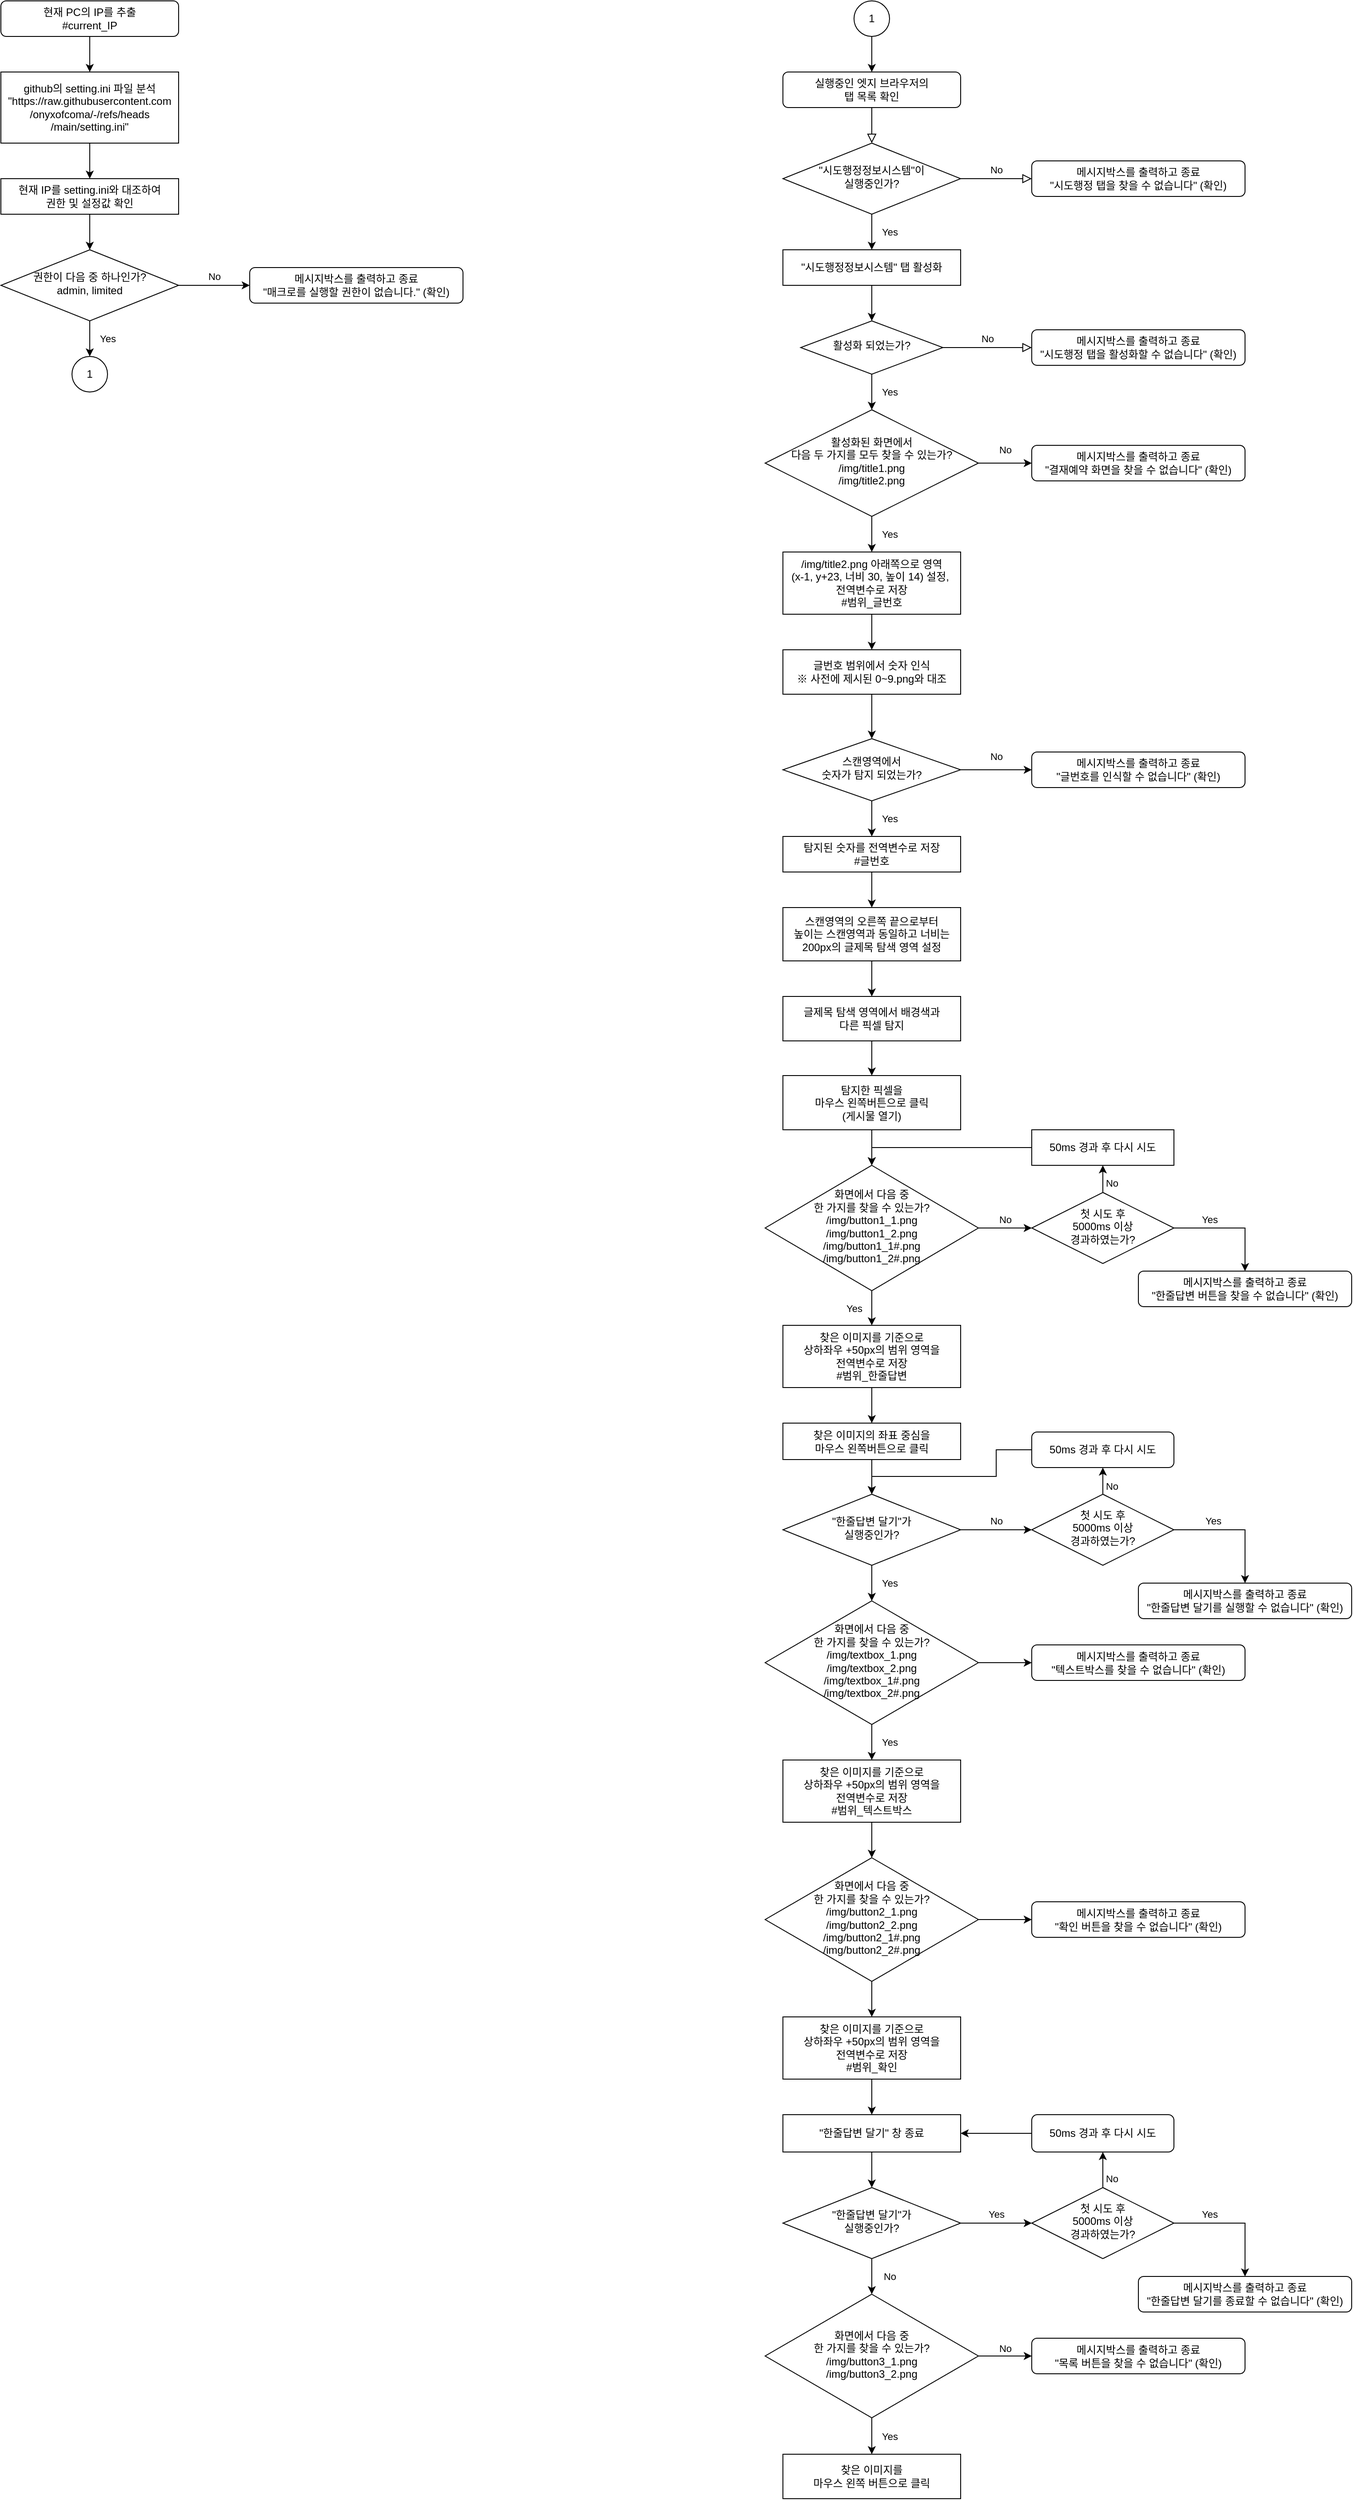 <mxfile version="26.0.2">
  <diagram id="C5RBs43oDa-KdzZeNtuy" name="Page-1">
    <mxGraphModel dx="2193" dy="743" grid="1" gridSize="10" guides="1" tooltips="1" connect="1" arrows="1" fold="1" page="1" pageScale="1" pageWidth="827" pageHeight="1169" math="0" shadow="0">
      <root>
        <mxCell id="WIyWlLk6GJQsqaUBKTNV-0" />
        <mxCell id="WIyWlLk6GJQsqaUBKTNV-1" parent="WIyWlLk6GJQsqaUBKTNV-0" />
        <mxCell id="WIyWlLk6GJQsqaUBKTNV-2" value="" style="rounded=0;html=1;jettySize=auto;orthogonalLoop=1;fontSize=11;endArrow=block;endFill=0;endSize=8;strokeWidth=1;shadow=0;labelBackgroundColor=none;edgeStyle=orthogonalEdgeStyle;" parent="WIyWlLk6GJQsqaUBKTNV-1" source="WIyWlLk6GJQsqaUBKTNV-3" target="WIyWlLk6GJQsqaUBKTNV-6" edge="1">
          <mxGeometry relative="1" as="geometry" />
        </mxCell>
        <mxCell id="WIyWlLk6GJQsqaUBKTNV-3" value="&lt;div&gt;&lt;span style=&quot;background-color: transparent; color: light-dark(rgb(0, 0, 0), rgb(255, 255, 255));&quot;&gt;실행중인 엣지 브라우저의 &lt;br&gt;탭 목록 확인&lt;/span&gt;&lt;/div&gt;" style="rounded=1;whiteSpace=wrap;html=1;fontSize=12;glass=0;strokeWidth=1;shadow=0;" parent="WIyWlLk6GJQsqaUBKTNV-1" vertex="1">
          <mxGeometry x="120" y="120" width="200" height="40" as="geometry" />
        </mxCell>
        <mxCell id="WIyWlLk6GJQsqaUBKTNV-5" value="No" style="edgeStyle=orthogonalEdgeStyle;rounded=0;html=1;jettySize=auto;orthogonalLoop=1;fontSize=11;endArrow=block;endFill=0;endSize=8;strokeWidth=1;shadow=0;labelBackgroundColor=none;" parent="WIyWlLk6GJQsqaUBKTNV-1" source="WIyWlLk6GJQsqaUBKTNV-6" target="WIyWlLk6GJQsqaUBKTNV-7" edge="1">
          <mxGeometry y="10" relative="1" as="geometry">
            <mxPoint as="offset" />
          </mxGeometry>
        </mxCell>
        <mxCell id="x-TKhPmcJuqdLEOBO6Op-1" value="Yes" style="edgeStyle=orthogonalEdgeStyle;rounded=0;orthogonalLoop=1;jettySize=auto;html=1;entryX=0.5;entryY=0;entryDx=0;entryDy=0;" parent="WIyWlLk6GJQsqaUBKTNV-1" source="WIyWlLk6GJQsqaUBKTNV-6" target="oy9CefHbfexG58ZCqU2Q-0" edge="1">
          <mxGeometry y="20" relative="1" as="geometry">
            <mxPoint as="offset" />
          </mxGeometry>
        </mxCell>
        <mxCell id="WIyWlLk6GJQsqaUBKTNV-6" value="&quot;시도행정정보시스템&quot;이 &lt;br&gt;실행중인가?" style="rhombus;whiteSpace=wrap;html=1;shadow=0;fontFamily=Helvetica;fontSize=12;align=center;strokeWidth=1;spacing=6;spacingTop=-4;" parent="WIyWlLk6GJQsqaUBKTNV-1" vertex="1">
          <mxGeometry x="120" y="200" width="200" height="80" as="geometry" />
        </mxCell>
        <mxCell id="WIyWlLk6GJQsqaUBKTNV-7" value="&lt;div&gt;메시지박스를 출력하고 종료&lt;/div&gt;&quot;시도행정 탭을 찾을 수 없습니다&quot; (확인)" style="rounded=1;whiteSpace=wrap;html=1;fontSize=12;glass=0;strokeWidth=1;shadow=0;" parent="WIyWlLk6GJQsqaUBKTNV-1" vertex="1">
          <mxGeometry x="400" y="220" width="240" height="40" as="geometry" />
        </mxCell>
        <mxCell id="WIyWlLk6GJQsqaUBKTNV-9" value="No" style="edgeStyle=orthogonalEdgeStyle;rounded=0;html=1;jettySize=auto;orthogonalLoop=1;fontSize=11;endArrow=block;endFill=0;endSize=8;strokeWidth=1;shadow=0;labelBackgroundColor=none;" parent="WIyWlLk6GJQsqaUBKTNV-1" source="WIyWlLk6GJQsqaUBKTNV-10" target="WIyWlLk6GJQsqaUBKTNV-12" edge="1">
          <mxGeometry y="10" relative="1" as="geometry">
            <mxPoint as="offset" />
          </mxGeometry>
        </mxCell>
        <mxCell id="_z8CFyTA9osbgb1sFMjA-69" value="Yes" style="edgeStyle=orthogonalEdgeStyle;rounded=0;orthogonalLoop=1;jettySize=auto;html=1;entryX=0.5;entryY=0;entryDx=0;entryDy=0;" parent="WIyWlLk6GJQsqaUBKTNV-1" source="WIyWlLk6GJQsqaUBKTNV-10" target="x-TKhPmcJuqdLEOBO6Op-2" edge="1">
          <mxGeometry y="20" relative="1" as="geometry">
            <mxPoint as="offset" />
          </mxGeometry>
        </mxCell>
        <mxCell id="WIyWlLk6GJQsqaUBKTNV-10" value="활성화 되었는가?" style="rhombus;whiteSpace=wrap;html=1;shadow=0;fontFamily=Helvetica;fontSize=12;align=center;strokeWidth=1;spacing=6;spacingTop=-4;" parent="WIyWlLk6GJQsqaUBKTNV-1" vertex="1">
          <mxGeometry x="140" y="400" width="160" height="60" as="geometry" />
        </mxCell>
        <mxCell id="WIyWlLk6GJQsqaUBKTNV-12" value="&lt;div&gt;메시지박스를 출력하고 종료&lt;/div&gt;&quot;시도행정 탭을 활성화할 수 없습니다&quot; (확인)" style="rounded=1;whiteSpace=wrap;html=1;fontSize=12;glass=0;strokeWidth=1;shadow=0;" parent="WIyWlLk6GJQsqaUBKTNV-1" vertex="1">
          <mxGeometry x="400" y="410" width="240" height="40" as="geometry" />
        </mxCell>
        <mxCell id="x-TKhPmcJuqdLEOBO6Op-0" style="edgeStyle=orthogonalEdgeStyle;rounded=0;orthogonalLoop=1;jettySize=auto;html=1;entryX=0.5;entryY=0;entryDx=0;entryDy=0;" parent="WIyWlLk6GJQsqaUBKTNV-1" source="oy9CefHbfexG58ZCqU2Q-0" target="WIyWlLk6GJQsqaUBKTNV-10" edge="1">
          <mxGeometry relative="1" as="geometry" />
        </mxCell>
        <mxCell id="oy9CefHbfexG58ZCqU2Q-0" value="&lt;div&gt;&lt;span style=&quot;background-color: transparent; color: light-dark(rgb(0, 0, 0), rgb(255, 255, 255));&quot;&gt;&quot;시도행정정보시스템&quot; 탭 활성화&lt;/span&gt;&lt;/div&gt;" style="rounded=0;whiteSpace=wrap;html=1;fontSize=12;glass=0;strokeWidth=1;shadow=0;" parent="WIyWlLk6GJQsqaUBKTNV-1" vertex="1">
          <mxGeometry x="120" y="320" width="200" height="40" as="geometry" />
        </mxCell>
        <mxCell id="x-TKhPmcJuqdLEOBO6Op-5" value="No" style="edgeStyle=orthogonalEdgeStyle;rounded=0;orthogonalLoop=1;jettySize=auto;html=1;entryX=0;entryY=0.5;entryDx=0;entryDy=0;" parent="WIyWlLk6GJQsqaUBKTNV-1" source="x-TKhPmcJuqdLEOBO6Op-2" target="x-TKhPmcJuqdLEOBO6Op-4" edge="1">
          <mxGeometry y="15" relative="1" as="geometry">
            <mxPoint as="offset" />
          </mxGeometry>
        </mxCell>
        <mxCell id="x-TKhPmcJuqdLEOBO6Op-9" value="Yes" style="edgeStyle=orthogonalEdgeStyle;rounded=0;orthogonalLoop=1;jettySize=auto;html=1;entryX=0.5;entryY=0;entryDx=0;entryDy=0;" parent="WIyWlLk6GJQsqaUBKTNV-1" source="x-TKhPmcJuqdLEOBO6Op-2" target="x-TKhPmcJuqdLEOBO6Op-7" edge="1">
          <mxGeometry y="20" relative="1" as="geometry">
            <mxPoint as="offset" />
          </mxGeometry>
        </mxCell>
        <mxCell id="x-TKhPmcJuqdLEOBO6Op-2" value="활성화된 화면에서&lt;div&gt;다음 두 가지를 모두 찾을 수 있는가?&lt;br&gt;/img/title1.png&lt;/div&gt;&lt;div&gt;/img/title2.png&lt;/div&gt;" style="rhombus;whiteSpace=wrap;html=1;shadow=0;fontFamily=Helvetica;fontSize=12;align=center;strokeWidth=1;spacing=6;spacingTop=-4;" parent="WIyWlLk6GJQsqaUBKTNV-1" vertex="1">
          <mxGeometry x="100" y="500" width="240" height="120" as="geometry" />
        </mxCell>
        <mxCell id="x-TKhPmcJuqdLEOBO6Op-4" value="&lt;div&gt;메시지박스를 출력하고 종료&lt;/div&gt;&quot;결재예약 화면을 찾을 수 없습니다&quot; (확인)" style="rounded=1;whiteSpace=wrap;html=1;fontSize=12;glass=0;strokeWidth=1;shadow=0;" parent="WIyWlLk6GJQsqaUBKTNV-1" vertex="1">
          <mxGeometry x="400" y="540" width="240" height="40" as="geometry" />
        </mxCell>
        <mxCell id="x-TKhPmcJuqdLEOBO6Op-13" value="Yes" style="edgeStyle=orthogonalEdgeStyle;rounded=0;orthogonalLoop=1;jettySize=auto;html=1;entryX=0.5;entryY=0;entryDx=0;entryDy=0;" parent="WIyWlLk6GJQsqaUBKTNV-1" source="x-TKhPmcJuqdLEOBO6Op-6" target="x-TKhPmcJuqdLEOBO6Op-11" edge="1">
          <mxGeometry y="20" relative="1" as="geometry">
            <mxPoint as="offset" />
          </mxGeometry>
        </mxCell>
        <mxCell id="x-TKhPmcJuqdLEOBO6Op-15" value="No" style="edgeStyle=orthogonalEdgeStyle;rounded=0;orthogonalLoop=1;jettySize=auto;html=1;entryX=0;entryY=0.5;entryDx=0;entryDy=0;" parent="WIyWlLk6GJQsqaUBKTNV-1" source="x-TKhPmcJuqdLEOBO6Op-6" target="x-TKhPmcJuqdLEOBO6Op-14" edge="1">
          <mxGeometry y="15" relative="1" as="geometry">
            <mxPoint as="offset" />
          </mxGeometry>
        </mxCell>
        <mxCell id="x-TKhPmcJuqdLEOBO6Op-6" value="스캔영역에서 &lt;br&gt;숫자가 탐지 되었는가?" style="rhombus;whiteSpace=wrap;html=1;shadow=0;fontFamily=Helvetica;fontSize=12;align=center;strokeWidth=1;spacing=6;spacingTop=-4;" parent="WIyWlLk6GJQsqaUBKTNV-1" vertex="1">
          <mxGeometry x="120" y="870" width="200" height="70" as="geometry" />
        </mxCell>
        <mxCell id="x-TKhPmcJuqdLEOBO6Op-17" style="edgeStyle=orthogonalEdgeStyle;rounded=0;orthogonalLoop=1;jettySize=auto;html=1;entryX=0.5;entryY=0;entryDx=0;entryDy=0;" parent="WIyWlLk6GJQsqaUBKTNV-1" source="x-TKhPmcJuqdLEOBO6Op-7" target="x-TKhPmcJuqdLEOBO6Op-16" edge="1">
          <mxGeometry relative="1" as="geometry" />
        </mxCell>
        <mxCell id="x-TKhPmcJuqdLEOBO6Op-7" value="/img/title2.png 아래쪽으로 영역&lt;br&gt;(x-1, y+23, 너비 30, 높이 14) 설정,&lt;span style=&quot;background-color: transparent; color: light-dark(rgb(0, 0, 0), rgb(255, 255, 255));&quot;&gt;&amp;nbsp;&lt;br&gt;전역변수로 저장&lt;/span&gt;&lt;div&gt;&lt;span style=&quot;background-color: transparent; color: light-dark(rgb(0, 0, 0), rgb(255, 255, 255));&quot;&gt;#범위_글번호&lt;/span&gt;&lt;/div&gt;" style="rounded=0;whiteSpace=wrap;html=1;fontSize=12;glass=0;strokeWidth=1;shadow=0;" parent="WIyWlLk6GJQsqaUBKTNV-1" vertex="1">
          <mxGeometry x="120" y="660" width="200" height="70" as="geometry" />
        </mxCell>
        <mxCell id="x-TKhPmcJuqdLEOBO6Op-20" style="edgeStyle=orthogonalEdgeStyle;rounded=0;orthogonalLoop=1;jettySize=auto;html=1;exitX=0.5;exitY=1;exitDx=0;exitDy=0;entryX=0.5;entryY=0;entryDx=0;entryDy=0;" parent="WIyWlLk6GJQsqaUBKTNV-1" source="x-TKhPmcJuqdLEOBO6Op-11" target="x-TKhPmcJuqdLEOBO6Op-19" edge="1">
          <mxGeometry relative="1" as="geometry" />
        </mxCell>
        <mxCell id="x-TKhPmcJuqdLEOBO6Op-11" value="탐지된 숫자를 전역변수로 저장&lt;div&gt;#글번호&lt;/div&gt;" style="rounded=0;whiteSpace=wrap;html=1;fontSize=12;glass=0;strokeWidth=1;shadow=0;" parent="WIyWlLk6GJQsqaUBKTNV-1" vertex="1">
          <mxGeometry x="120" y="980" width="200" height="40" as="geometry" />
        </mxCell>
        <mxCell id="x-TKhPmcJuqdLEOBO6Op-14" value="&lt;div&gt;메시지박스를 출력하고 종료&lt;/div&gt;&quot;글번호를 인식할 수 없습니다&quot; (확인)" style="rounded=1;whiteSpace=wrap;html=1;fontSize=12;glass=0;strokeWidth=1;shadow=0;" parent="WIyWlLk6GJQsqaUBKTNV-1" vertex="1">
          <mxGeometry x="400" y="885" width="240" height="40" as="geometry" />
        </mxCell>
        <mxCell id="x-TKhPmcJuqdLEOBO6Op-18" style="edgeStyle=orthogonalEdgeStyle;rounded=0;orthogonalLoop=1;jettySize=auto;html=1;exitX=0.5;exitY=1;exitDx=0;exitDy=0;entryX=0.5;entryY=0;entryDx=0;entryDy=0;" parent="WIyWlLk6GJQsqaUBKTNV-1" source="x-TKhPmcJuqdLEOBO6Op-16" target="x-TKhPmcJuqdLEOBO6Op-6" edge="1">
          <mxGeometry relative="1" as="geometry" />
        </mxCell>
        <mxCell id="x-TKhPmcJuqdLEOBO6Op-16" value="글번호 범위에서&amp;nbsp;숫자 인식&lt;div&gt;※ 사전에 제시된 0~9.png와 대조&lt;/div&gt;" style="rounded=0;whiteSpace=wrap;html=1;fontSize=12;glass=0;strokeWidth=1;shadow=0;" parent="WIyWlLk6GJQsqaUBKTNV-1" vertex="1">
          <mxGeometry x="120" y="770" width="200" height="50" as="geometry" />
        </mxCell>
        <mxCell id="_z8CFyTA9osbgb1sFMjA-12" style="edgeStyle=orthogonalEdgeStyle;rounded=0;orthogonalLoop=1;jettySize=auto;html=1;entryX=0.5;entryY=0;entryDx=0;entryDy=0;" parent="WIyWlLk6GJQsqaUBKTNV-1" source="x-TKhPmcJuqdLEOBO6Op-19" target="_z8CFyTA9osbgb1sFMjA-11" edge="1">
          <mxGeometry relative="1" as="geometry" />
        </mxCell>
        <mxCell id="x-TKhPmcJuqdLEOBO6Op-19" value="&lt;div&gt;&lt;span style=&quot;background-color: transparent; color: light-dark(rgb(0, 0, 0), rgb(255, 255, 255));&quot;&gt;스캔영역의 오른쪽 끝으로부터&lt;/span&gt;&lt;/div&gt;&lt;div&gt;&lt;span style=&quot;background-color: transparent; color: light-dark(rgb(0, 0, 0), rgb(255, 255, 255));&quot;&gt;높이는&amp;nbsp;&lt;/span&gt;&lt;span style=&quot;background-color: transparent; color: light-dark(rgb(0, 0, 0), rgb(255, 255, 255));&quot;&gt;스캔영역과 동일하고&amp;nbsp;&lt;/span&gt;&lt;span style=&quot;background-color: transparent; color: light-dark(rgb(0, 0, 0), rgb(255, 255, 255));&quot;&gt;너비는 200px&lt;/span&gt;&lt;span style=&quot;background-color: transparent; color: light-dark(rgb(0, 0, 0), rgb(255, 255, 255));&quot;&gt;의 글제목 탐색 영역 설정&lt;/span&gt;&lt;/div&gt;" style="rounded=0;whiteSpace=wrap;html=1;fontSize=12;glass=0;strokeWidth=1;shadow=0;" parent="WIyWlLk6GJQsqaUBKTNV-1" vertex="1">
          <mxGeometry x="120" y="1060" width="200" height="60" as="geometry" />
        </mxCell>
        <mxCell id="_z8CFyTA9osbgb1sFMjA-8" value="Yes" style="edgeStyle=orthogonalEdgeStyle;rounded=0;orthogonalLoop=1;jettySize=auto;html=1;entryX=0.5;entryY=0;entryDx=0;entryDy=0;" parent="WIyWlLk6GJQsqaUBKTNV-1" source="_z8CFyTA9osbgb1sFMjA-0" target="_z8CFyTA9osbgb1sFMjA-7" edge="1">
          <mxGeometry y="20" relative="1" as="geometry">
            <mxPoint as="offset" />
          </mxGeometry>
        </mxCell>
        <mxCell id="_z8CFyTA9osbgb1sFMjA-40" value="No" style="edgeStyle=orthogonalEdgeStyle;rounded=0;orthogonalLoop=1;jettySize=auto;html=1;exitX=1;exitY=0.5;exitDx=0;exitDy=0;entryX=0;entryY=0.5;entryDx=0;entryDy=0;" parent="WIyWlLk6GJQsqaUBKTNV-1" source="_z8CFyTA9osbgb1sFMjA-0" target="_z8CFyTA9osbgb1sFMjA-37" edge="1">
          <mxGeometry y="11" relative="1" as="geometry">
            <mxPoint y="1" as="offset" />
          </mxGeometry>
        </mxCell>
        <mxCell id="_z8CFyTA9osbgb1sFMjA-0" value="화면에서 다음&amp;nbsp;&lt;span style=&quot;color: light-dark(rgb(0, 0, 0), rgb(255, 255, 255)); background-color: transparent;&quot;&gt;중 &lt;br&gt;한 가지를&amp;nbsp;&lt;/span&gt;&lt;span style=&quot;color: light-dark(rgb(0, 0, 0), rgb(255, 255, 255)); background-color: transparent;&quot;&gt;찾을 수 있는가?&lt;/span&gt;&lt;br&gt;/img/button1_1.png&lt;div&gt;&lt;span style=&quot;background-color: transparent; color: light-dark(rgb(0, 0, 0), rgb(255, 255, 255));&quot;&gt;/img/button1_2.png&lt;/span&gt;&lt;/div&gt;&lt;div&gt;&lt;span style=&quot;background-color: transparent; color: light-dark(rgb(0, 0, 0), rgb(255, 255, 255));&quot;&gt;/img/button1_1#.png&lt;/span&gt;&lt;/div&gt;&lt;div&gt;&lt;span style=&quot;background-color: transparent; color: light-dark(rgb(0, 0, 0), rgb(255, 255, 255));&quot;&gt;/img/button1_2#.png&lt;/span&gt;&lt;/div&gt;" style="rhombus;whiteSpace=wrap;html=1;shadow=0;fontFamily=Helvetica;fontSize=12;align=center;strokeWidth=1;spacing=6;spacingTop=-4;" parent="WIyWlLk6GJQsqaUBKTNV-1" vertex="1">
          <mxGeometry x="100" y="1350" width="240" height="141" as="geometry" />
        </mxCell>
        <mxCell id="_z8CFyTA9osbgb1sFMjA-10" style="edgeStyle=orthogonalEdgeStyle;rounded=0;orthogonalLoop=1;jettySize=auto;html=1;exitX=0.5;exitY=1;exitDx=0;exitDy=0;entryX=0.5;entryY=0;entryDx=0;entryDy=0;" parent="WIyWlLk6GJQsqaUBKTNV-1" source="_z8CFyTA9osbgb1sFMjA-7" target="_z8CFyTA9osbgb1sFMjA-9" edge="1">
          <mxGeometry relative="1" as="geometry" />
        </mxCell>
        <mxCell id="_z8CFyTA9osbgb1sFMjA-7" value="찾은 이미지를 기준으로 &lt;br&gt;상하좌우 +50px의 범위 영역을 &lt;br&gt;전역변수로 저장&lt;div&gt;#범위_&lt;span style=&quot;background-color: transparent; color: light-dark(rgb(0, 0, 0), rgb(255, 255, 255));&quot;&gt;한줄답변&lt;/span&gt;&lt;/div&gt;" style="rounded=0;whiteSpace=wrap;html=1;fontSize=12;glass=0;strokeWidth=1;shadow=0;" parent="WIyWlLk6GJQsqaUBKTNV-1" vertex="1">
          <mxGeometry x="120" y="1530" width="200" height="70" as="geometry" />
        </mxCell>
        <mxCell id="_z8CFyTA9osbgb1sFMjA-60" style="edgeStyle=orthogonalEdgeStyle;rounded=0;orthogonalLoop=1;jettySize=auto;html=1;exitX=0.5;exitY=1;exitDx=0;exitDy=0;entryX=0.5;entryY=0;entryDx=0;entryDy=0;" parent="WIyWlLk6GJQsqaUBKTNV-1" source="_z8CFyTA9osbgb1sFMjA-9" target="_z8CFyTA9osbgb1sFMjA-57" edge="1">
          <mxGeometry relative="1" as="geometry" />
        </mxCell>
        <mxCell id="_z8CFyTA9osbgb1sFMjA-9" value="&lt;div&gt;찾은 이미지의 좌표 중심을&lt;br&gt;마우스 왼쪽버튼으로 클릭&lt;/div&gt;" style="rounded=0;whiteSpace=wrap;html=1;fontSize=12;glass=0;strokeWidth=1;shadow=0;" parent="WIyWlLk6GJQsqaUBKTNV-1" vertex="1">
          <mxGeometry x="120" y="1640" width="200" height="41" as="geometry" />
        </mxCell>
        <mxCell id="_z8CFyTA9osbgb1sFMjA-15" style="edgeStyle=orthogonalEdgeStyle;rounded=0;orthogonalLoop=1;jettySize=auto;html=1;exitX=0.5;exitY=1;exitDx=0;exitDy=0;entryX=0.5;entryY=0;entryDx=0;entryDy=0;" parent="WIyWlLk6GJQsqaUBKTNV-1" source="_z8CFyTA9osbgb1sFMjA-11" target="_z8CFyTA9osbgb1sFMjA-14" edge="1">
          <mxGeometry relative="1" as="geometry" />
        </mxCell>
        <mxCell id="_z8CFyTA9osbgb1sFMjA-11" value="&lt;div&gt;&lt;span style=&quot;background-color: transparent; color: light-dark(rgb(0, 0, 0), rgb(255, 255, 255));&quot;&gt;글제목 탐색 영역에서 배경색과 &lt;br&gt;다른 픽셀 탐지&lt;/span&gt;&lt;/div&gt;" style="rounded=0;whiteSpace=wrap;html=1;fontSize=12;glass=0;strokeWidth=1;shadow=0;" parent="WIyWlLk6GJQsqaUBKTNV-1" vertex="1">
          <mxGeometry x="120" y="1160" width="200" height="50" as="geometry" />
        </mxCell>
        <mxCell id="_z8CFyTA9osbgb1sFMjA-16" style="edgeStyle=orthogonalEdgeStyle;rounded=0;orthogonalLoop=1;jettySize=auto;html=1;exitX=0.5;exitY=1;exitDx=0;exitDy=0;" parent="WIyWlLk6GJQsqaUBKTNV-1" source="_z8CFyTA9osbgb1sFMjA-14" edge="1">
          <mxGeometry relative="1" as="geometry">
            <mxPoint x="220" y="1350" as="targetPoint" />
          </mxGeometry>
        </mxCell>
        <mxCell id="_z8CFyTA9osbgb1sFMjA-14" value="&lt;div&gt;&lt;span style=&quot;background-color: transparent; color: light-dark(rgb(0, 0, 0), rgb(255, 255, 255));&quot;&gt;탐지한 픽셀을 &lt;br&gt;마우스 왼쪽버튼으로 클릭&lt;/span&gt;&lt;/div&gt;&lt;div&gt;(게시물 열기)&lt;/div&gt;" style="rounded=0;whiteSpace=wrap;html=1;fontSize=12;glass=0;strokeWidth=1;shadow=0;" parent="WIyWlLk6GJQsqaUBKTNV-1" vertex="1">
          <mxGeometry x="120" y="1249" width="200" height="61" as="geometry" />
        </mxCell>
        <mxCell id="_z8CFyTA9osbgb1sFMjA-26" value="Yes" style="edgeStyle=orthogonalEdgeStyle;rounded=0;orthogonalLoop=1;jettySize=auto;html=1;exitX=0.5;exitY=1;exitDx=0;exitDy=0;entryX=0.5;entryY=0;entryDx=0;entryDy=0;" parent="WIyWlLk6GJQsqaUBKTNV-1" source="_z8CFyTA9osbgb1sFMjA-19" target="_z8CFyTA9osbgb1sFMjA-25" edge="1">
          <mxGeometry y="20" relative="1" as="geometry">
            <mxPoint as="offset" />
          </mxGeometry>
        </mxCell>
        <mxCell id="_z8CFyTA9osbgb1sFMjA-65" style="edgeStyle=orthogonalEdgeStyle;rounded=0;orthogonalLoop=1;jettySize=auto;html=1;exitX=1;exitY=0.5;exitDx=0;exitDy=0;entryX=0;entryY=0.5;entryDx=0;entryDy=0;" parent="WIyWlLk6GJQsqaUBKTNV-1" source="_z8CFyTA9osbgb1sFMjA-19" target="_z8CFyTA9osbgb1sFMjA-64" edge="1">
          <mxGeometry relative="1" as="geometry" />
        </mxCell>
        <mxCell id="_z8CFyTA9osbgb1sFMjA-19" value="화면에서 다음&amp;nbsp;&lt;span style=&quot;background-color: transparent;&quot;&gt;중&lt;br&gt;한 가지를&amp;nbsp;&lt;/span&gt;&lt;span style=&quot;background-color: transparent;&quot;&gt;찾을 수 있는가?&lt;/span&gt;&lt;br&gt;/img/textbox_1.png&lt;div&gt;&lt;span style=&quot;background-color: transparent;&quot;&gt;&lt;font&gt;/img/&lt;/font&gt;textbox_2.&lt;font&gt;png&lt;/font&gt;&lt;/span&gt;&lt;/div&gt;&lt;div&gt;&lt;span style=&quot;background-color: transparent;&quot;&gt;&lt;font&gt;/img/&lt;/font&gt;textbox_1#&lt;font&gt;.png&lt;/font&gt;&lt;/span&gt;&lt;/div&gt;&lt;div&gt;&lt;span style=&quot;background-color: transparent;&quot;&gt;&lt;font&gt;/img/&lt;/font&gt;textbox_2&lt;font&gt;#.png&lt;/font&gt;&lt;/span&gt;&lt;/div&gt;" style="rhombus;whiteSpace=wrap;html=1;shadow=0;fontFamily=Helvetica;fontSize=12;align=center;strokeWidth=1;spacing=6;spacingTop=-4;fontColor=default;" parent="WIyWlLk6GJQsqaUBKTNV-1" vertex="1">
          <mxGeometry x="100" y="1840" width="240" height="139" as="geometry" />
        </mxCell>
        <mxCell id="_z8CFyTA9osbgb1sFMjA-62" style="edgeStyle=orthogonalEdgeStyle;rounded=0;orthogonalLoop=1;jettySize=auto;html=1;exitX=0;exitY=0.5;exitDx=0;exitDy=0;entryX=0.5;entryY=0;entryDx=0;entryDy=0;" parent="WIyWlLk6GJQsqaUBKTNV-1" source="_z8CFyTA9osbgb1sFMjA-21" target="_z8CFyTA9osbgb1sFMjA-57" edge="1">
          <mxGeometry relative="1" as="geometry">
            <Array as="points">
              <mxPoint x="360" y="1670" />
              <mxPoint x="360" y="1700" />
              <mxPoint x="220" y="1700" />
            </Array>
          </mxGeometry>
        </mxCell>
        <mxCell id="_z8CFyTA9osbgb1sFMjA-21" value="50ms 경과 후 다시 시도" style="rounded=1;whiteSpace=wrap;html=1;fontSize=12;glass=0;strokeWidth=1;shadow=0;" parent="WIyWlLk6GJQsqaUBKTNV-1" vertex="1">
          <mxGeometry x="400" y="1650" width="160" height="40" as="geometry" />
        </mxCell>
        <mxCell id="_z8CFyTA9osbgb1sFMjA-51" style="edgeStyle=orthogonalEdgeStyle;rounded=0;orthogonalLoop=1;jettySize=auto;html=1;exitX=0.5;exitY=1;exitDx=0;exitDy=0;entryX=0.5;entryY=0;entryDx=0;entryDy=0;" parent="WIyWlLk6GJQsqaUBKTNV-1" source="_z8CFyTA9osbgb1sFMjA-25" target="_z8CFyTA9osbgb1sFMjA-46" edge="1">
          <mxGeometry relative="1" as="geometry" />
        </mxCell>
        <mxCell id="_z8CFyTA9osbgb1sFMjA-25" value="찾은 이미지를 기준으로 &lt;br&gt;상하좌우 +50px의 범위 영역을 &lt;br&gt;전역변수로 저장&lt;div&gt;#범위_텍스트박스&lt;/div&gt;" style="rounded=0;whiteSpace=wrap;html=1;fontSize=12;glass=0;strokeWidth=1;shadow=0;" parent="WIyWlLk6GJQsqaUBKTNV-1" vertex="1">
          <mxGeometry x="120" y="2019" width="200" height="70" as="geometry" />
        </mxCell>
        <mxCell id="_z8CFyTA9osbgb1sFMjA-32" value="No" style="edgeStyle=orthogonalEdgeStyle;rounded=0;orthogonalLoop=1;jettySize=auto;html=1;exitX=0.5;exitY=0;exitDx=0;exitDy=0;entryX=0.5;entryY=1;entryDx=0;entryDy=0;" parent="WIyWlLk6GJQsqaUBKTNV-1" source="_z8CFyTA9osbgb1sFMjA-29" target="_z8CFyTA9osbgb1sFMjA-21" edge="1">
          <mxGeometry x="-0.288" y="-10" relative="1" as="geometry">
            <mxPoint y="1" as="offset" />
          </mxGeometry>
        </mxCell>
        <mxCell id="_z8CFyTA9osbgb1sFMjA-35" value="Yes" style="edgeStyle=orthogonalEdgeStyle;rounded=0;orthogonalLoop=1;jettySize=auto;html=1;exitX=1;exitY=0.5;exitDx=0;exitDy=0;entryX=0.5;entryY=0;entryDx=0;entryDy=0;" parent="WIyWlLk6GJQsqaUBKTNV-1" source="_z8CFyTA9osbgb1sFMjA-29" target="_z8CFyTA9osbgb1sFMjA-34" edge="1">
          <mxGeometry x="-0.382" y="11" relative="1" as="geometry">
            <mxPoint y="1" as="offset" />
          </mxGeometry>
        </mxCell>
        <mxCell id="_z8CFyTA9osbgb1sFMjA-29" value="첫 시도 후 &lt;br&gt;5000ms 이상 &lt;br&gt;경과하였는가?" style="rhombus;whiteSpace=wrap;html=1;shadow=0;fontFamily=Helvetica;fontSize=12;align=center;strokeWidth=1;spacing=6;spacingTop=-4;fontColor=default;" parent="WIyWlLk6GJQsqaUBKTNV-1" vertex="1">
          <mxGeometry x="400" y="1720" width="160" height="80" as="geometry" />
        </mxCell>
        <mxCell id="_z8CFyTA9osbgb1sFMjA-34" value="&lt;div&gt;메시지박스를 출력하고 종료&lt;/div&gt;&quot;한줄답변 달기를 실행할 수 없습니다&quot; (확인)" style="rounded=1;whiteSpace=wrap;html=1;fontSize=12;glass=0;strokeWidth=1;shadow=0;" parent="WIyWlLk6GJQsqaUBKTNV-1" vertex="1">
          <mxGeometry x="520" y="1820" width="240" height="40" as="geometry" />
        </mxCell>
        <mxCell id="_z8CFyTA9osbgb1sFMjA-41" value="No" style="edgeStyle=orthogonalEdgeStyle;rounded=0;orthogonalLoop=1;jettySize=auto;html=1;exitX=0.5;exitY=0;exitDx=0;exitDy=0;entryX=0.5;entryY=1;entryDx=0;entryDy=0;" parent="WIyWlLk6GJQsqaUBKTNV-1" source="_z8CFyTA9osbgb1sFMjA-37" target="_z8CFyTA9osbgb1sFMjA-39" edge="1">
          <mxGeometry x="-0.311" y="-10" relative="1" as="geometry">
            <mxPoint as="offset" />
          </mxGeometry>
        </mxCell>
        <mxCell id="_z8CFyTA9osbgb1sFMjA-43" value="Yes" style="edgeStyle=orthogonalEdgeStyle;rounded=0;orthogonalLoop=1;jettySize=auto;html=1;exitX=1;exitY=0.5;exitDx=0;exitDy=0;entryX=0.5;entryY=0;entryDx=0;entryDy=0;" parent="WIyWlLk6GJQsqaUBKTNV-1" source="_z8CFyTA9osbgb1sFMjA-37" target="_z8CFyTA9osbgb1sFMjA-38" edge="1">
          <mxGeometry x="-0.377" y="11" relative="1" as="geometry">
            <mxPoint y="1" as="offset" />
          </mxGeometry>
        </mxCell>
        <mxCell id="_z8CFyTA9osbgb1sFMjA-37" value="첫 시도 후 &lt;br&gt;5000ms 이상 &lt;br&gt;경과하였는가?" style="rhombus;whiteSpace=wrap;html=1;shadow=0;fontFamily=Helvetica;fontSize=12;align=center;strokeWidth=1;spacing=6;spacingTop=-4;fontColor=default;" parent="WIyWlLk6GJQsqaUBKTNV-1" vertex="1">
          <mxGeometry x="400" y="1380.5" width="160" height="80" as="geometry" />
        </mxCell>
        <mxCell id="_z8CFyTA9osbgb1sFMjA-38" value="&lt;div&gt;메시지박스를 출력하고 종료&lt;/div&gt;&quot;한줄답변 버튼을 찾을 수 없습니다&quot; (확인)" style="rounded=1;whiteSpace=wrap;html=1;fontSize=12;glass=0;strokeWidth=1;shadow=0;" parent="WIyWlLk6GJQsqaUBKTNV-1" vertex="1">
          <mxGeometry x="520" y="1469" width="240" height="40" as="geometry" />
        </mxCell>
        <mxCell id="_z8CFyTA9osbgb1sFMjA-42" style="edgeStyle=orthogonalEdgeStyle;rounded=0;orthogonalLoop=1;jettySize=auto;html=1;entryX=0.5;entryY=0;entryDx=0;entryDy=0;" parent="WIyWlLk6GJQsqaUBKTNV-1" source="_z8CFyTA9osbgb1sFMjA-39" target="_z8CFyTA9osbgb1sFMjA-0" edge="1">
          <mxGeometry relative="1" as="geometry" />
        </mxCell>
        <mxCell id="_z8CFyTA9osbgb1sFMjA-39" value="50ms 경과 후 다시 시도" style="rounded=0;whiteSpace=wrap;html=1;fontSize=12;glass=0;strokeWidth=1;shadow=0;" parent="WIyWlLk6GJQsqaUBKTNV-1" vertex="1">
          <mxGeometry x="400" y="1310" width="160" height="40" as="geometry" />
        </mxCell>
        <mxCell id="_z8CFyTA9osbgb1sFMjA-56" style="edgeStyle=orthogonalEdgeStyle;rounded=0;orthogonalLoop=1;jettySize=auto;html=1;exitX=0.5;exitY=1;exitDx=0;exitDy=0;entryX=0.5;entryY=0;entryDx=0;entryDy=0;" parent="WIyWlLk6GJQsqaUBKTNV-1" source="_z8CFyTA9osbgb1sFMjA-46" target="_z8CFyTA9osbgb1sFMjA-50" edge="1">
          <mxGeometry relative="1" as="geometry" />
        </mxCell>
        <mxCell id="_z8CFyTA9osbgb1sFMjA-67" style="edgeStyle=orthogonalEdgeStyle;rounded=0;orthogonalLoop=1;jettySize=auto;html=1;entryX=0;entryY=0.5;entryDx=0;entryDy=0;" parent="WIyWlLk6GJQsqaUBKTNV-1" source="_z8CFyTA9osbgb1sFMjA-46" target="_z8CFyTA9osbgb1sFMjA-49" edge="1">
          <mxGeometry relative="1" as="geometry" />
        </mxCell>
        <mxCell id="_z8CFyTA9osbgb1sFMjA-46" value="화면에서 다음&amp;nbsp;&lt;span style=&quot;background-color: transparent;&quot;&gt;중&lt;br&gt;한 가지를&amp;nbsp;&lt;/span&gt;&lt;span style=&quot;background-color: transparent;&quot;&gt;찾을 수 있는가?&lt;/span&gt;&lt;br&gt;/img/button2_1.png&lt;div&gt;&lt;span style=&quot;background-color: transparent;&quot;&gt;&lt;font&gt;/img/&lt;/font&gt;button2_2.&lt;font&gt;png&lt;/font&gt;&lt;/span&gt;&lt;/div&gt;&lt;div&gt;&lt;span style=&quot;background-color: transparent;&quot;&gt;&lt;font&gt;/img/&lt;/font&gt;&lt;font&gt;button2_1#.png&lt;/font&gt;&lt;/span&gt;&lt;/div&gt;&lt;div&gt;&lt;span style=&quot;background-color: transparent;&quot;&gt;&lt;font&gt;/img/&lt;/font&gt;&lt;font&gt;button2_2#.png&lt;/font&gt;&lt;/span&gt;&lt;/div&gt;" style="rhombus;whiteSpace=wrap;html=1;shadow=0;fontFamily=Helvetica;fontSize=12;align=center;strokeWidth=1;spacing=6;spacingTop=-4;fontColor=default;" parent="WIyWlLk6GJQsqaUBKTNV-1" vertex="1">
          <mxGeometry x="100" y="2129" width="240" height="139" as="geometry" />
        </mxCell>
        <mxCell id="_z8CFyTA9osbgb1sFMjA-49" value="&lt;div&gt;메시지박스를 출력하고 종료&lt;/div&gt;&quot;확인 버튼을 찾을 수 없습니다&quot; (확인)" style="rounded=1;whiteSpace=wrap;html=1;fontSize=12;glass=0;strokeWidth=1;shadow=0;" parent="WIyWlLk6GJQsqaUBKTNV-1" vertex="1">
          <mxGeometry x="400" y="2178.5" width="240" height="40" as="geometry" />
        </mxCell>
        <mxCell id="_z8CFyTA9osbgb1sFMjA-72" style="edgeStyle=orthogonalEdgeStyle;rounded=0;orthogonalLoop=1;jettySize=auto;html=1;exitX=0.5;exitY=1;exitDx=0;exitDy=0;entryX=0.5;entryY=0;entryDx=0;entryDy=0;" parent="WIyWlLk6GJQsqaUBKTNV-1" source="_z8CFyTA9osbgb1sFMjA-50" target="_z8CFyTA9osbgb1sFMjA-71" edge="1">
          <mxGeometry relative="1" as="geometry" />
        </mxCell>
        <mxCell id="_z8CFyTA9osbgb1sFMjA-50" value="찾은 이미지를 기준으로 &lt;br&gt;상하좌우 +50px의 범위 영역을 &lt;br&gt;전역변수로 저장&lt;div&gt;#범위_확인&lt;/div&gt;" style="rounded=0;whiteSpace=wrap;html=1;fontSize=12;glass=0;strokeWidth=1;shadow=0;" parent="WIyWlLk6GJQsqaUBKTNV-1" vertex="1">
          <mxGeometry x="120" y="2308" width="200" height="70" as="geometry" />
        </mxCell>
        <mxCell id="_z8CFyTA9osbgb1sFMjA-61" value="No" style="edgeStyle=orthogonalEdgeStyle;rounded=0;orthogonalLoop=1;jettySize=auto;html=1;exitX=1;exitY=0.5;exitDx=0;exitDy=0;entryX=0;entryY=0.5;entryDx=0;entryDy=0;" parent="WIyWlLk6GJQsqaUBKTNV-1" source="_z8CFyTA9osbgb1sFMjA-57" target="_z8CFyTA9osbgb1sFMjA-29" edge="1">
          <mxGeometry y="10" relative="1" as="geometry">
            <mxPoint as="offset" />
          </mxGeometry>
        </mxCell>
        <mxCell id="_z8CFyTA9osbgb1sFMjA-63" value="Yes" style="edgeStyle=orthogonalEdgeStyle;rounded=0;orthogonalLoop=1;jettySize=auto;html=1;exitX=0.5;exitY=1;exitDx=0;exitDy=0;entryX=0.5;entryY=0;entryDx=0;entryDy=0;" parent="WIyWlLk6GJQsqaUBKTNV-1" source="_z8CFyTA9osbgb1sFMjA-57" target="_z8CFyTA9osbgb1sFMjA-19" edge="1">
          <mxGeometry y="20" relative="1" as="geometry">
            <mxPoint as="offset" />
          </mxGeometry>
        </mxCell>
        <mxCell id="_z8CFyTA9osbgb1sFMjA-57" value="&quot;한줄답변 달기&quot;가&lt;br&gt;실행중인가?" style="rhombus;whiteSpace=wrap;html=1;shadow=0;fontFamily=Helvetica;fontSize=12;align=center;strokeWidth=1;spacing=6;spacingTop=-4;" parent="WIyWlLk6GJQsqaUBKTNV-1" vertex="1">
          <mxGeometry x="120" y="1720" width="200" height="80" as="geometry" />
        </mxCell>
        <mxCell id="_z8CFyTA9osbgb1sFMjA-64" value="&lt;div&gt;메시지박스를 출력하고 종료&lt;/div&gt;&quot;텍스트박스를 찾을 수 없습니다&quot; (확인)" style="rounded=1;whiteSpace=wrap;html=1;fontSize=12;glass=0;strokeWidth=1;shadow=0;" parent="WIyWlLk6GJQsqaUBKTNV-1" vertex="1">
          <mxGeometry x="400" y="1889.5" width="240" height="40" as="geometry" />
        </mxCell>
        <mxCell id="nmATce3dLNCiQxR703me-4" style="edgeStyle=orthogonalEdgeStyle;rounded=0;orthogonalLoop=1;jettySize=auto;html=1;exitX=0.5;exitY=1;exitDx=0;exitDy=0;entryX=0.5;entryY=0;entryDx=0;entryDy=0;" edge="1" parent="WIyWlLk6GJQsqaUBKTNV-1" source="_z8CFyTA9osbgb1sFMjA-71" target="nmATce3dLNCiQxR703me-0">
          <mxGeometry relative="1" as="geometry" />
        </mxCell>
        <mxCell id="_z8CFyTA9osbgb1sFMjA-71" value="&quot;한줄답변 달기&quot; 창 종료" style="rounded=0;whiteSpace=wrap;html=1;fontSize=12;glass=0;strokeWidth=1;shadow=0;" parent="WIyWlLk6GJQsqaUBKTNV-1" vertex="1">
          <mxGeometry x="120" y="2418" width="200" height="42" as="geometry" />
        </mxCell>
        <mxCell id="nmATce3dLNCiQxR703me-5" value="Yes" style="edgeStyle=orthogonalEdgeStyle;rounded=0;orthogonalLoop=1;jettySize=auto;html=1;entryX=0;entryY=0.5;entryDx=0;entryDy=0;" edge="1" parent="WIyWlLk6GJQsqaUBKTNV-1" source="nmATce3dLNCiQxR703me-0" target="nmATce3dLNCiQxR703me-1">
          <mxGeometry y="10" relative="1" as="geometry">
            <mxPoint as="offset" />
          </mxGeometry>
        </mxCell>
        <mxCell id="nmATce3dLNCiQxR703me-15" value="No" style="edgeStyle=orthogonalEdgeStyle;rounded=0;orthogonalLoop=1;jettySize=auto;html=1;exitX=0.5;exitY=1;exitDx=0;exitDy=0;entryX=0.5;entryY=0;entryDx=0;entryDy=0;" edge="1" parent="WIyWlLk6GJQsqaUBKTNV-1" source="nmATce3dLNCiQxR703me-0" target="nmATce3dLNCiQxR703me-14">
          <mxGeometry y="20" relative="1" as="geometry">
            <mxPoint as="offset" />
          </mxGeometry>
        </mxCell>
        <mxCell id="nmATce3dLNCiQxR703me-0" value="&quot;한줄답변 달기&quot;가&lt;br&gt;실행중인가?" style="rhombus;whiteSpace=wrap;html=1;shadow=0;fontFamily=Helvetica;fontSize=12;align=center;strokeWidth=1;spacing=6;spacingTop=-4;" vertex="1" parent="WIyWlLk6GJQsqaUBKTNV-1">
          <mxGeometry x="120" y="2500" width="200" height="80" as="geometry" />
        </mxCell>
        <mxCell id="nmATce3dLNCiQxR703me-7" value="No" style="edgeStyle=orthogonalEdgeStyle;rounded=0;orthogonalLoop=1;jettySize=auto;html=1;exitX=0.5;exitY=0;exitDx=0;exitDy=0;entryX=0.5;entryY=1;entryDx=0;entryDy=0;" edge="1" parent="WIyWlLk6GJQsqaUBKTNV-1" source="nmATce3dLNCiQxR703me-1" target="nmATce3dLNCiQxR703me-2">
          <mxGeometry x="-0.5" y="-10" relative="1" as="geometry">
            <mxPoint as="offset" />
          </mxGeometry>
        </mxCell>
        <mxCell id="nmATce3dLNCiQxR703me-13" value="Yes" style="edgeStyle=orthogonalEdgeStyle;rounded=0;orthogonalLoop=1;jettySize=auto;html=1;exitX=1;exitY=0.5;exitDx=0;exitDy=0;entryX=0.5;entryY=0;entryDx=0;entryDy=0;" edge="1" parent="WIyWlLk6GJQsqaUBKTNV-1" source="nmATce3dLNCiQxR703me-1" target="nmATce3dLNCiQxR703me-3">
          <mxGeometry x="-0.429" y="10" relative="1" as="geometry">
            <mxPoint as="offset" />
          </mxGeometry>
        </mxCell>
        <mxCell id="nmATce3dLNCiQxR703me-1" value="첫 시도 후 &lt;br&gt;5000ms 이상 &lt;br&gt;경과하였는가?" style="rhombus;whiteSpace=wrap;html=1;shadow=0;fontFamily=Helvetica;fontSize=12;align=center;strokeWidth=1;spacing=6;spacingTop=-4;fontColor=default;" vertex="1" parent="WIyWlLk6GJQsqaUBKTNV-1">
          <mxGeometry x="400" y="2500" width="160" height="80" as="geometry" />
        </mxCell>
        <mxCell id="nmATce3dLNCiQxR703me-10" style="edgeStyle=orthogonalEdgeStyle;rounded=0;orthogonalLoop=1;jettySize=auto;html=1;entryX=1;entryY=0.5;entryDx=0;entryDy=0;" edge="1" parent="WIyWlLk6GJQsqaUBKTNV-1" source="nmATce3dLNCiQxR703me-2" target="_z8CFyTA9osbgb1sFMjA-71">
          <mxGeometry relative="1" as="geometry" />
        </mxCell>
        <mxCell id="nmATce3dLNCiQxR703me-2" value="50ms 경과 후 다시 시도" style="rounded=1;whiteSpace=wrap;html=1;fontSize=12;glass=0;strokeWidth=1;shadow=0;" vertex="1" parent="WIyWlLk6GJQsqaUBKTNV-1">
          <mxGeometry x="400" y="2418" width="160" height="42" as="geometry" />
        </mxCell>
        <mxCell id="nmATce3dLNCiQxR703me-3" value="&lt;div&gt;메시지박스를 출력하고 종료&lt;/div&gt;&quot;한줄답변 달기를 종료할 수 없습니다&quot; (확인)" style="rounded=1;whiteSpace=wrap;html=1;fontSize=12;glass=0;strokeWidth=1;shadow=0;" vertex="1" parent="WIyWlLk6GJQsqaUBKTNV-1">
          <mxGeometry x="520" y="2600" width="240" height="40" as="geometry" />
        </mxCell>
        <mxCell id="nmATce3dLNCiQxR703me-17" value="No" style="edgeStyle=orthogonalEdgeStyle;rounded=0;orthogonalLoop=1;jettySize=auto;html=1;exitX=1;exitY=0.5;exitDx=0;exitDy=0;entryX=0;entryY=0.5;entryDx=0;entryDy=0;" edge="1" parent="WIyWlLk6GJQsqaUBKTNV-1" source="nmATce3dLNCiQxR703me-14" target="nmATce3dLNCiQxR703me-16">
          <mxGeometry y="10" relative="1" as="geometry">
            <mxPoint y="1" as="offset" />
          </mxGeometry>
        </mxCell>
        <mxCell id="nmATce3dLNCiQxR703me-20" value="Yes" style="edgeStyle=orthogonalEdgeStyle;rounded=0;orthogonalLoop=1;jettySize=auto;html=1;exitX=0.5;exitY=1;exitDx=0;exitDy=0;entryX=0.5;entryY=0;entryDx=0;entryDy=0;" edge="1" parent="WIyWlLk6GJQsqaUBKTNV-1" source="nmATce3dLNCiQxR703me-14" target="nmATce3dLNCiQxR703me-19">
          <mxGeometry x="0.024" y="20" relative="1" as="geometry">
            <mxPoint as="offset" />
          </mxGeometry>
        </mxCell>
        <mxCell id="nmATce3dLNCiQxR703me-14" value="화면에서 다음&amp;nbsp;&lt;span style=&quot;background-color: transparent;&quot;&gt;중&lt;br&gt;한 가지를&amp;nbsp;&lt;/span&gt;&lt;span style=&quot;background-color: transparent;&quot;&gt;찾을 수 있는가?&lt;/span&gt;&lt;br&gt;/img/button3_1.png&lt;div&gt;&lt;span style=&quot;background-color: transparent;&quot;&gt;&lt;font&gt;/img/&lt;/font&gt;button3_2.&lt;font&gt;png&lt;br&gt;&lt;/font&gt;&lt;/span&gt;&lt;/div&gt;" style="rhombus;whiteSpace=wrap;html=1;shadow=0;fontFamily=Helvetica;fontSize=12;align=center;strokeWidth=1;spacing=6;spacingTop=-4;fontColor=default;" vertex="1" parent="WIyWlLk6GJQsqaUBKTNV-1">
          <mxGeometry x="100" y="2620" width="240" height="139" as="geometry" />
        </mxCell>
        <mxCell id="nmATce3dLNCiQxR703me-16" value="&lt;div&gt;메시지박스를 출력하고 종료&lt;/div&gt;&quot;목록 버튼을 찾을 수 없습니다&quot; (확인)" style="rounded=1;whiteSpace=wrap;html=1;fontSize=12;glass=0;strokeWidth=1;shadow=0;" vertex="1" parent="WIyWlLk6GJQsqaUBKTNV-1">
          <mxGeometry x="400" y="2669.5" width="240" height="40" as="geometry" />
        </mxCell>
        <mxCell id="nmATce3dLNCiQxR703me-19" value="찾은 이미지를 &lt;br&gt;마우스 왼쪽 버튼으로 클릭" style="rounded=0;whiteSpace=wrap;html=1;fontSize=12;glass=0;strokeWidth=1;shadow=0;" vertex="1" parent="WIyWlLk6GJQsqaUBKTNV-1">
          <mxGeometry x="120" y="2800" width="200" height="50" as="geometry" />
        </mxCell>
        <mxCell id="nmATce3dLNCiQxR703me-27" style="edgeStyle=orthogonalEdgeStyle;rounded=0;orthogonalLoop=1;jettySize=auto;html=1;exitX=0.5;exitY=1;exitDx=0;exitDy=0;entryX=0.5;entryY=0;entryDx=0;entryDy=0;" edge="1" parent="WIyWlLk6GJQsqaUBKTNV-1" source="nmATce3dLNCiQxR703me-21" target="nmATce3dLNCiQxR703me-23">
          <mxGeometry relative="1" as="geometry" />
        </mxCell>
        <mxCell id="nmATce3dLNCiQxR703me-21" value="현재 PC의 IP를 추출&lt;div&gt;#current_IP&lt;/div&gt;" style="rounded=1;whiteSpace=wrap;html=1;fontSize=12;glass=0;strokeWidth=1;shadow=0;" vertex="1" parent="WIyWlLk6GJQsqaUBKTNV-1">
          <mxGeometry x="-760" y="40" width="200" height="40" as="geometry" />
        </mxCell>
        <mxCell id="nmATce3dLNCiQxR703me-30" value="Yes" style="edgeStyle=orthogonalEdgeStyle;rounded=0;orthogonalLoop=1;jettySize=auto;html=1;entryX=0.5;entryY=0;entryDx=0;entryDy=0;" edge="1" parent="WIyWlLk6GJQsqaUBKTNV-1" source="nmATce3dLNCiQxR703me-22" target="nmATce3dLNCiQxR703me-26">
          <mxGeometry y="20" relative="1" as="geometry">
            <mxPoint as="offset" />
          </mxGeometry>
        </mxCell>
        <mxCell id="nmATce3dLNCiQxR703me-31" value="No" style="edgeStyle=orthogonalEdgeStyle;rounded=0;orthogonalLoop=1;jettySize=auto;html=1;entryX=0;entryY=0.5;entryDx=0;entryDy=0;" edge="1" parent="WIyWlLk6GJQsqaUBKTNV-1" source="nmATce3dLNCiQxR703me-22" target="nmATce3dLNCiQxR703me-25">
          <mxGeometry y="10" relative="1" as="geometry">
            <mxPoint as="offset" />
          </mxGeometry>
        </mxCell>
        <mxCell id="nmATce3dLNCiQxR703me-22" value="권한이 다음 중 하나인가?&lt;div&gt;admin,&amp;nbsp;&lt;span style=&quot;background-color: transparent; color: light-dark(rgb(0, 0, 0), rgb(255, 255, 255));&quot;&gt;limited&lt;/span&gt;&lt;/div&gt;" style="rhombus;whiteSpace=wrap;html=1;shadow=0;fontFamily=Helvetica;fontSize=12;align=center;strokeWidth=1;spacing=6;spacingTop=-4;" vertex="1" parent="WIyWlLk6GJQsqaUBKTNV-1">
          <mxGeometry x="-760" y="320" width="200" height="80" as="geometry" />
        </mxCell>
        <mxCell id="nmATce3dLNCiQxR703me-28" style="edgeStyle=orthogonalEdgeStyle;rounded=0;orthogonalLoop=1;jettySize=auto;html=1;exitX=0.5;exitY=1;exitDx=0;exitDy=0;entryX=0.5;entryY=0;entryDx=0;entryDy=0;" edge="1" parent="WIyWlLk6GJQsqaUBKTNV-1" source="nmATce3dLNCiQxR703me-23" target="nmATce3dLNCiQxR703me-24">
          <mxGeometry relative="1" as="geometry" />
        </mxCell>
        <mxCell id="nmATce3dLNCiQxR703me-23" value="github의 setting.ini 파일 분석&lt;br&gt;&lt;div&gt;&quot;https://raw.githubusercontent.com&lt;br&gt;/onyxofcoma/-/refs/heads&lt;br&gt;/main/setting.ini&quot;&lt;/div&gt;" style="rounded=0;whiteSpace=wrap;html=1;fontSize=12;glass=0;strokeWidth=1;shadow=0;" vertex="1" parent="WIyWlLk6GJQsqaUBKTNV-1">
          <mxGeometry x="-760" y="120" width="200" height="80" as="geometry" />
        </mxCell>
        <mxCell id="nmATce3dLNCiQxR703me-29" style="edgeStyle=orthogonalEdgeStyle;rounded=0;orthogonalLoop=1;jettySize=auto;html=1;exitX=0.5;exitY=1;exitDx=0;exitDy=0;entryX=0.5;entryY=0;entryDx=0;entryDy=0;" edge="1" parent="WIyWlLk6GJQsqaUBKTNV-1" source="nmATce3dLNCiQxR703me-24" target="nmATce3dLNCiQxR703me-22">
          <mxGeometry relative="1" as="geometry" />
        </mxCell>
        <mxCell id="nmATce3dLNCiQxR703me-24" value="현재 IP를 setting.ini와 대조하여 &lt;br&gt;권한 및 설정값 확인" style="rounded=0;whiteSpace=wrap;html=1;fontSize=12;glass=0;strokeWidth=1;shadow=0;" vertex="1" parent="WIyWlLk6GJQsqaUBKTNV-1">
          <mxGeometry x="-760" y="240" width="200" height="40" as="geometry" />
        </mxCell>
        <mxCell id="nmATce3dLNCiQxR703me-25" value="&lt;div&gt;메시지박스를 출력하고 종료&lt;/div&gt;&quot;매크로를 실행할 권한이 없습니다.&quot; (확인)" style="rounded=1;whiteSpace=wrap;html=1;fontSize=12;glass=0;strokeWidth=1;shadow=0;" vertex="1" parent="WIyWlLk6GJQsqaUBKTNV-1">
          <mxGeometry x="-480" y="340" width="240" height="40" as="geometry" />
        </mxCell>
        <mxCell id="nmATce3dLNCiQxR703me-26" value="1" style="ellipse;whiteSpace=wrap;html=1;aspect=fixed;" vertex="1" parent="WIyWlLk6GJQsqaUBKTNV-1">
          <mxGeometry x="-680" y="440" width="40" height="40" as="geometry" />
        </mxCell>
        <mxCell id="nmATce3dLNCiQxR703me-33" style="edgeStyle=orthogonalEdgeStyle;rounded=0;orthogonalLoop=1;jettySize=auto;html=1;exitX=0.5;exitY=1;exitDx=0;exitDy=0;entryX=0.5;entryY=0;entryDx=0;entryDy=0;" edge="1" parent="WIyWlLk6GJQsqaUBKTNV-1" source="nmATce3dLNCiQxR703me-32" target="WIyWlLk6GJQsqaUBKTNV-3">
          <mxGeometry relative="1" as="geometry" />
        </mxCell>
        <mxCell id="nmATce3dLNCiQxR703me-32" value="1" style="ellipse;whiteSpace=wrap;html=1;aspect=fixed;" vertex="1" parent="WIyWlLk6GJQsqaUBKTNV-1">
          <mxGeometry x="200" y="40" width="40" height="40" as="geometry" />
        </mxCell>
      </root>
    </mxGraphModel>
  </diagram>
</mxfile>
